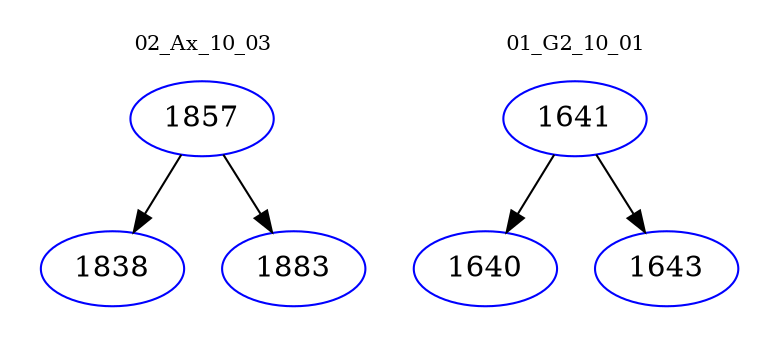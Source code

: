 digraph{
subgraph cluster_0 {
color = white
label = "02_Ax_10_03";
fontsize=10;
T0_1857 [label="1857", color="blue"]
T0_1857 -> T0_1838 [color="black"]
T0_1838 [label="1838", color="blue"]
T0_1857 -> T0_1883 [color="black"]
T0_1883 [label="1883", color="blue"]
}
subgraph cluster_1 {
color = white
label = "01_G2_10_01";
fontsize=10;
T1_1641 [label="1641", color="blue"]
T1_1641 -> T1_1640 [color="black"]
T1_1640 [label="1640", color="blue"]
T1_1641 -> T1_1643 [color="black"]
T1_1643 [label="1643", color="blue"]
}
}

